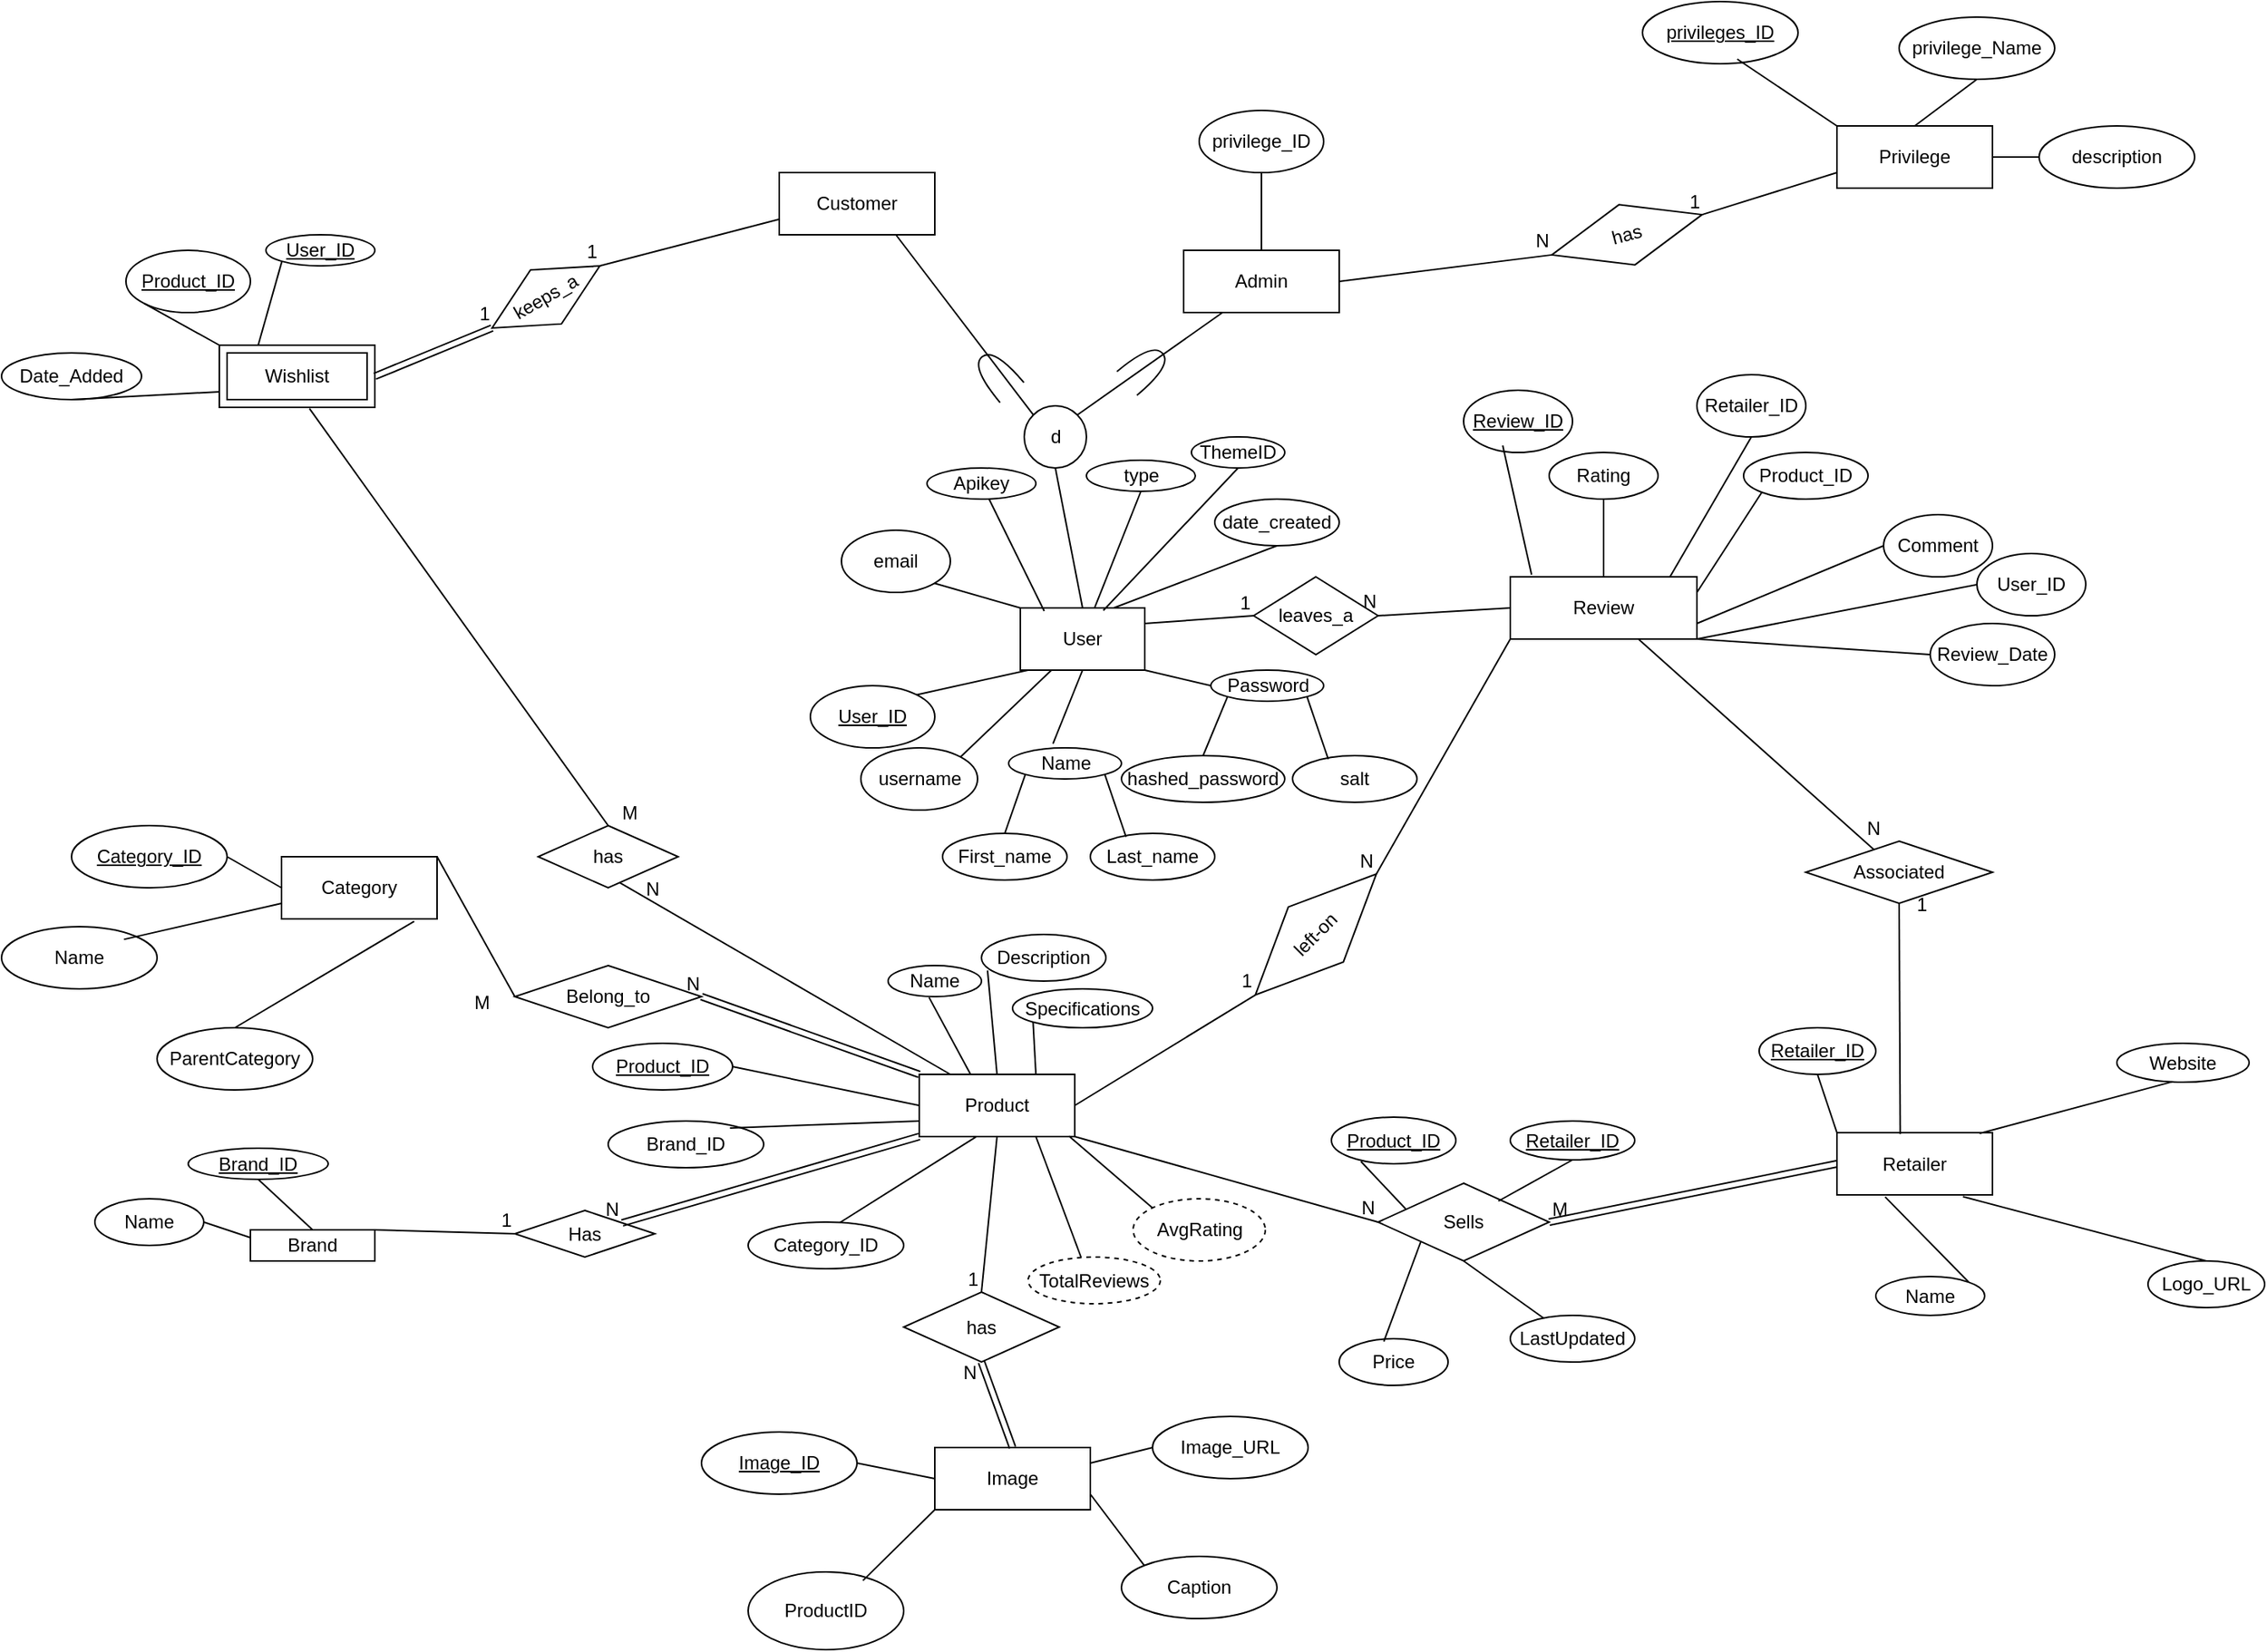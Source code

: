 <mxfile version="27.0.9">
  <diagram id="R2lEEEUBdFMjLlhIrx00" name="Page-1">
    <mxGraphModel dx="2558" dy="1865" grid="1" gridSize="10" guides="1" tooltips="1" connect="1" arrows="1" fold="1" page="1" pageScale="1" pageWidth="850" pageHeight="1100" math="0" shadow="0" extFonts="Permanent Marker^https://fonts.googleapis.com/css?family=Permanent+Marker">
      <root>
        <mxCell id="0" />
        <mxCell id="1" parent="0" />
        <mxCell id="jEEAlRVITa8a3OwtmOjl-1" value="User" style="rounded=0;whiteSpace=wrap;html=1;" parent="1" vertex="1">
          <mxGeometry x="335" y="230" width="80" height="40" as="geometry" />
        </mxCell>
        <mxCell id="jEEAlRVITa8a3OwtmOjl-2" value="email" style="ellipse;whiteSpace=wrap;html=1;" parent="1" vertex="1">
          <mxGeometry x="220" y="180" width="70" height="40" as="geometry" />
        </mxCell>
        <mxCell id="jEEAlRVITa8a3OwtmOjl-3" value="username" style="ellipse;whiteSpace=wrap;html=1;" parent="1" vertex="1">
          <mxGeometry x="232.5" y="320" width="75" height="40" as="geometry" />
        </mxCell>
        <mxCell id="jEEAlRVITa8a3OwtmOjl-4" value="privilege_ID" style="ellipse;whiteSpace=wrap;html=1;" parent="1" vertex="1">
          <mxGeometry x="450" y="-90" width="80" height="40" as="geometry" />
        </mxCell>
        <mxCell id="jEEAlRVITa8a3OwtmOjl-7" value="&lt;u&gt;User_ID&lt;/u&gt;" style="ellipse;whiteSpace=wrap;html=1;" parent="1" vertex="1">
          <mxGeometry x="200" y="280" width="80" height="40" as="geometry" />
        </mxCell>
        <mxCell id="jEEAlRVITa8a3OwtmOjl-9" value="" style="endArrow=none;html=1;rounded=0;exitX=1;exitY=1;exitDx=0;exitDy=0;entryX=0;entryY=0;entryDx=0;entryDy=0;" parent="1" source="jEEAlRVITa8a3OwtmOjl-2" target="jEEAlRVITa8a3OwtmOjl-1" edge="1">
          <mxGeometry width="50" height="50" relative="1" as="geometry">
            <mxPoint x="610" y="440" as="sourcePoint" />
            <mxPoint x="660" y="390" as="targetPoint" />
          </mxGeometry>
        </mxCell>
        <mxCell id="jEEAlRVITa8a3OwtmOjl-10" value="" style="endArrow=none;html=1;rounded=0;entryX=1;entryY=0;entryDx=0;entryDy=0;" parent="1" target="jEEAlRVITa8a3OwtmOjl-7" edge="1">
          <mxGeometry width="50" height="50" relative="1" as="geometry">
            <mxPoint x="340" y="270" as="sourcePoint" />
            <mxPoint x="385" y="230" as="targetPoint" />
          </mxGeometry>
        </mxCell>
        <mxCell id="jEEAlRVITa8a3OwtmOjl-11" value="" style="endArrow=none;html=1;rounded=0;entryX=1;entryY=0;entryDx=0;entryDy=0;exitX=0.25;exitY=1;exitDx=0;exitDy=0;" parent="1" source="jEEAlRVITa8a3OwtmOjl-1" target="jEEAlRVITa8a3OwtmOjl-3" edge="1">
          <mxGeometry width="50" height="50" relative="1" as="geometry">
            <mxPoint x="210" y="30" as="sourcePoint" />
            <mxPoint x="660" y="390" as="targetPoint" />
          </mxGeometry>
        </mxCell>
        <mxCell id="jEEAlRVITa8a3OwtmOjl-12" value="" style="endArrow=none;html=1;rounded=0;exitX=0.5;exitY=0;exitDx=0;exitDy=0;entryX=0.5;entryY=1;entryDx=0;entryDy=0;" parent="1" source="7e7BMh4p3LqzvwSvMrA9-9" target="jEEAlRVITa8a3OwtmOjl-4" edge="1">
          <mxGeometry width="50" height="50" relative="1" as="geometry">
            <mxPoint x="610" y="440" as="sourcePoint" />
            <mxPoint x="660" y="390" as="targetPoint" />
          </mxGeometry>
        </mxCell>
        <mxCell id="jEEAlRVITa8a3OwtmOjl-16" value="Review" style="rounded=0;whiteSpace=wrap;html=1;" parent="1" vertex="1">
          <mxGeometry x="650" y="210" width="120" height="40" as="geometry" />
        </mxCell>
        <mxCell id="jEEAlRVITa8a3OwtmOjl-17" value="Rating" style="ellipse;whiteSpace=wrap;html=1;" parent="1" vertex="1">
          <mxGeometry x="675" y="130" width="70" height="30" as="geometry" />
        </mxCell>
        <mxCell id="jEEAlRVITa8a3OwtmOjl-18" value="Comment" style="ellipse;whiteSpace=wrap;html=1;" parent="1" vertex="1">
          <mxGeometry x="890" y="170" width="70" height="40" as="geometry" />
        </mxCell>
        <mxCell id="jEEAlRVITa8a3OwtmOjl-19" value="Review_Date" style="ellipse;whiteSpace=wrap;html=1;" parent="1" vertex="1">
          <mxGeometry x="920" y="240" width="80" height="40" as="geometry" />
        </mxCell>
        <mxCell id="jEEAlRVITa8a3OwtmOjl-20" value="User_ID" style="ellipse;whiteSpace=wrap;html=1;" parent="1" vertex="1">
          <mxGeometry x="950" y="195" width="70" height="40" as="geometry" />
        </mxCell>
        <mxCell id="jEEAlRVITa8a3OwtmOjl-21" value="Product_ID" style="ellipse;whiteSpace=wrap;html=1;" parent="1" vertex="1">
          <mxGeometry x="800" y="130" width="80" height="30" as="geometry" />
        </mxCell>
        <mxCell id="jEEAlRVITa8a3OwtmOjl-22" value="Retailer_ID" style="ellipse;whiteSpace=wrap;html=1;" parent="1" vertex="1">
          <mxGeometry x="770" y="80" width="70" height="40" as="geometry" />
        </mxCell>
        <mxCell id="jEEAlRVITa8a3OwtmOjl-23" value="&lt;u&gt;Review_ID&lt;/u&gt;" style="ellipse;whiteSpace=wrap;html=1;" parent="1" vertex="1">
          <mxGeometry x="620" y="90" width="70" height="40" as="geometry" />
        </mxCell>
        <mxCell id="jEEAlRVITa8a3OwtmOjl-24" value="" style="endArrow=none;html=1;rounded=0;entryX=0;entryY=0.5;entryDx=0;entryDy=0;exitX=1;exitY=1;exitDx=0;exitDy=0;" parent="1" source="jEEAlRVITa8a3OwtmOjl-16" target="jEEAlRVITa8a3OwtmOjl-19" edge="1">
          <mxGeometry width="50" height="50" relative="1" as="geometry">
            <mxPoint x="620" y="450" as="sourcePoint" />
            <mxPoint x="670" y="400" as="targetPoint" />
          </mxGeometry>
        </mxCell>
        <mxCell id="jEEAlRVITa8a3OwtmOjl-25" value="" style="endArrow=none;html=1;rounded=0;entryX=0;entryY=0.5;entryDx=0;entryDy=0;exitX=1;exitY=1;exitDx=0;exitDy=0;" parent="1" source="jEEAlRVITa8a3OwtmOjl-16" target="jEEAlRVITa8a3OwtmOjl-20" edge="1">
          <mxGeometry width="50" height="50" relative="1" as="geometry">
            <mxPoint x="600" y="430" as="sourcePoint" />
            <mxPoint x="715.0" y="300" as="targetPoint" />
          </mxGeometry>
        </mxCell>
        <mxCell id="jEEAlRVITa8a3OwtmOjl-26" value="" style="endArrow=none;html=1;rounded=0;entryX=0;entryY=1;entryDx=0;entryDy=0;exitX=1;exitY=0.25;exitDx=0;exitDy=0;" parent="1" source="jEEAlRVITa8a3OwtmOjl-16" target="jEEAlRVITa8a3OwtmOjl-21" edge="1">
          <mxGeometry width="50" height="50" relative="1" as="geometry">
            <mxPoint x="570" y="430" as="sourcePoint" />
            <mxPoint x="620" y="380" as="targetPoint" />
          </mxGeometry>
        </mxCell>
        <mxCell id="jEEAlRVITa8a3OwtmOjl-27" value="" style="endArrow=none;html=1;rounded=0;entryX=0.5;entryY=1;entryDx=0;entryDy=0;exitX=0.855;exitY=0.004;exitDx=0;exitDy=0;exitPerimeter=0;" parent="1" source="jEEAlRVITa8a3OwtmOjl-16" target="jEEAlRVITa8a3OwtmOjl-22" edge="1">
          <mxGeometry width="50" height="50" relative="1" as="geometry">
            <mxPoint x="605" y="410" as="sourcePoint" />
            <mxPoint x="730" y="200" as="targetPoint" />
          </mxGeometry>
        </mxCell>
        <mxCell id="jEEAlRVITa8a3OwtmOjl-28" value="" style="endArrow=none;html=1;rounded=0;exitX=0.5;exitY=1;exitDx=0;exitDy=0;entryX=0.5;entryY=0;entryDx=0;entryDy=0;" parent="1" source="jEEAlRVITa8a3OwtmOjl-17" target="jEEAlRVITa8a3OwtmOjl-16" edge="1">
          <mxGeometry width="50" height="50" relative="1" as="geometry">
            <mxPoint x="610" y="440" as="sourcePoint" />
            <mxPoint x="600" y="280" as="targetPoint" />
          </mxGeometry>
        </mxCell>
        <mxCell id="jEEAlRVITa8a3OwtmOjl-29" value="" style="endArrow=none;html=1;rounded=0;entryX=0.114;entryY=-0.035;entryDx=0;entryDy=0;entryPerimeter=0;exitX=0.359;exitY=0.887;exitDx=0;exitDy=0;exitPerimeter=0;" parent="1" source="jEEAlRVITa8a3OwtmOjl-23" target="jEEAlRVITa8a3OwtmOjl-16" edge="1">
          <mxGeometry width="50" height="50" relative="1" as="geometry">
            <mxPoint x="610" y="440" as="sourcePoint" />
            <mxPoint x="660" y="390" as="targetPoint" />
          </mxGeometry>
        </mxCell>
        <mxCell id="jEEAlRVITa8a3OwtmOjl-30" value="" style="endArrow=none;html=1;rounded=0;exitX=0;exitY=0.5;exitDx=0;exitDy=0;entryX=1;entryY=0.75;entryDx=0;entryDy=0;" parent="1" source="jEEAlRVITa8a3OwtmOjl-18" target="jEEAlRVITa8a3OwtmOjl-16" edge="1">
          <mxGeometry width="50" height="50" relative="1" as="geometry">
            <mxPoint x="610" y="440" as="sourcePoint" />
            <mxPoint x="660" y="390" as="targetPoint" />
          </mxGeometry>
        </mxCell>
        <mxCell id="jEEAlRVITa8a3OwtmOjl-31" value="leaves_a" style="rhombus;whiteSpace=wrap;html=1;" parent="1" vertex="1">
          <mxGeometry x="485" y="210" width="80" height="50" as="geometry" />
        </mxCell>
        <mxCell id="jEEAlRVITa8a3OwtmOjl-33" value="" style="endArrow=none;html=1;rounded=0;entryX=0;entryY=0.5;entryDx=0;entryDy=0;exitX=1;exitY=0.25;exitDx=0;exitDy=0;" parent="1" source="jEEAlRVITa8a3OwtmOjl-1" target="jEEAlRVITa8a3OwtmOjl-31" edge="1">
          <mxGeometry relative="1" as="geometry">
            <mxPoint x="550" y="410" as="sourcePoint" />
            <mxPoint x="710" y="410" as="targetPoint" />
          </mxGeometry>
        </mxCell>
        <mxCell id="jEEAlRVITa8a3OwtmOjl-34" value="1" style="resizable=0;html=1;whiteSpace=wrap;align=right;verticalAlign=bottom;" parent="jEEAlRVITa8a3OwtmOjl-33" connectable="0" vertex="1">
          <mxGeometry x="1" relative="1" as="geometry" />
        </mxCell>
        <mxCell id="jEEAlRVITa8a3OwtmOjl-35" value="" style="endArrow=none;html=1;rounded=0;entryX=1;entryY=0.5;entryDx=0;entryDy=0;exitX=0;exitY=0.5;exitDx=0;exitDy=0;" parent="1" source="jEEAlRVITa8a3OwtmOjl-16" target="jEEAlRVITa8a3OwtmOjl-31" edge="1">
          <mxGeometry relative="1" as="geometry">
            <mxPoint x="550" y="410" as="sourcePoint" />
            <mxPoint x="710" y="410" as="targetPoint" />
          </mxGeometry>
        </mxCell>
        <mxCell id="jEEAlRVITa8a3OwtmOjl-36" value="N" style="resizable=0;html=1;whiteSpace=wrap;align=right;verticalAlign=bottom;" parent="jEEAlRVITa8a3OwtmOjl-35" connectable="0" vertex="1">
          <mxGeometry x="1" relative="1" as="geometry" />
        </mxCell>
        <mxCell id="jEEAlRVITa8a3OwtmOjl-40" value="&lt;u&gt;Product_ID&lt;/u&gt;" style="ellipse;whiteSpace=wrap;html=1;" parent="1" vertex="1">
          <mxGeometry x="-240" width="80" height="40" as="geometry" />
        </mxCell>
        <mxCell id="jEEAlRVITa8a3OwtmOjl-41" value="&lt;u&gt;User_ID&lt;/u&gt;" style="ellipse;whiteSpace=wrap;html=1;" parent="1" vertex="1">
          <mxGeometry x="-150" y="-10" width="70" height="20" as="geometry" />
        </mxCell>
        <mxCell id="jEEAlRVITa8a3OwtmOjl-42" value="Date_Added" style="ellipse;whiteSpace=wrap;html=1;" parent="1" vertex="1">
          <mxGeometry x="-320" y="66" width="90" height="30" as="geometry" />
        </mxCell>
        <mxCell id="jEEAlRVITa8a3OwtmOjl-43" value="Wishlist" style="shape=ext;margin=3;double=1;whiteSpace=wrap;html=1;align=center;" parent="1" vertex="1">
          <mxGeometry x="-180" y="61" width="100" height="40" as="geometry" />
        </mxCell>
        <mxCell id="jEEAlRVITa8a3OwtmOjl-44" value="" style="endArrow=none;html=1;rounded=0;exitX=0.25;exitY=0;exitDx=0;exitDy=0;entryX=0;entryY=1;entryDx=0;entryDy=0;" parent="1" source="jEEAlRVITa8a3OwtmOjl-43" target="jEEAlRVITa8a3OwtmOjl-41" edge="1">
          <mxGeometry width="50" height="50" relative="1" as="geometry">
            <mxPoint x="350" y="240" as="sourcePoint" />
            <mxPoint x="400" y="190" as="targetPoint" />
          </mxGeometry>
        </mxCell>
        <mxCell id="jEEAlRVITa8a3OwtmOjl-45" value="" style="endArrow=none;html=1;rounded=0;exitX=0;exitY=0;exitDx=0;exitDy=0;entryX=0;entryY=1;entryDx=0;entryDy=0;" parent="1" source="jEEAlRVITa8a3OwtmOjl-43" target="jEEAlRVITa8a3OwtmOjl-40" edge="1">
          <mxGeometry width="50" height="50" relative="1" as="geometry">
            <mxPoint x="350" y="240" as="sourcePoint" />
            <mxPoint x="400" y="190" as="targetPoint" />
          </mxGeometry>
        </mxCell>
        <mxCell id="jEEAlRVITa8a3OwtmOjl-46" value="" style="endArrow=none;html=1;rounded=0;entryX=0.5;entryY=1;entryDx=0;entryDy=0;exitX=0;exitY=0.75;exitDx=0;exitDy=0;" parent="1" source="jEEAlRVITa8a3OwtmOjl-43" target="jEEAlRVITa8a3OwtmOjl-42" edge="1">
          <mxGeometry width="50" height="50" relative="1" as="geometry">
            <mxPoint x="70" y="180" as="sourcePoint" />
            <mxPoint x="5.0" y="130" as="targetPoint" />
          </mxGeometry>
        </mxCell>
        <mxCell id="jEEAlRVITa8a3OwtmOjl-48" value="keeps_a" style="rhombus;whiteSpace=wrap;html=1;rotation=-30;" parent="1" vertex="1">
          <mxGeometry x="-10" y="10" width="80" height="40" as="geometry" />
        </mxCell>
        <mxCell id="jEEAlRVITa8a3OwtmOjl-49" value="" style="endArrow=none;html=1;rounded=0;entryX=1;entryY=0.5;entryDx=0;entryDy=0;exitX=0;exitY=0.75;exitDx=0;exitDy=0;" parent="1" source="7e7BMh4p3LqzvwSvMrA9-8" target="jEEAlRVITa8a3OwtmOjl-48" edge="1">
          <mxGeometry relative="1" as="geometry">
            <mxPoint x="320" y="280" as="sourcePoint" />
            <mxPoint x="480" y="280" as="targetPoint" />
          </mxGeometry>
        </mxCell>
        <mxCell id="jEEAlRVITa8a3OwtmOjl-50" value="1" style="resizable=0;html=1;whiteSpace=wrap;align=right;verticalAlign=bottom;" parent="jEEAlRVITa8a3OwtmOjl-49" connectable="0" vertex="1">
          <mxGeometry x="1" relative="1" as="geometry" />
        </mxCell>
        <mxCell id="jEEAlRVITa8a3OwtmOjl-54" value="Product" style="whiteSpace=wrap;html=1;align=center;" parent="1" vertex="1">
          <mxGeometry x="270" y="530" width="100" height="40" as="geometry" />
        </mxCell>
        <mxCell id="jEEAlRVITa8a3OwtmOjl-55" value="Product_ID" style="ellipse;whiteSpace=wrap;html=1;align=center;fontStyle=4;" parent="1" vertex="1">
          <mxGeometry x="60" y="510" width="90" height="30" as="geometry" />
        </mxCell>
        <mxCell id="jEEAlRVITa8a3OwtmOjl-56" value="" style="endArrow=none;html=1;rounded=0;entryX=0;entryY=0.5;entryDx=0;entryDy=0;exitX=1;exitY=0.5;exitDx=0;exitDy=0;" parent="1" source="jEEAlRVITa8a3OwtmOjl-55" target="jEEAlRVITa8a3OwtmOjl-54" edge="1">
          <mxGeometry relative="1" as="geometry">
            <mxPoint x="310" y="460" as="sourcePoint" />
            <mxPoint x="470" y="460" as="targetPoint" />
          </mxGeometry>
        </mxCell>
        <mxCell id="jEEAlRVITa8a3OwtmOjl-57" value="Name" style="ellipse;whiteSpace=wrap;html=1;align=center;" parent="1" vertex="1">
          <mxGeometry x="250" y="460" width="60" height="20" as="geometry" />
        </mxCell>
        <mxCell id="jEEAlRVITa8a3OwtmOjl-58" value="Category_ID" style="ellipse;whiteSpace=wrap;html=1;align=center;" parent="1" vertex="1">
          <mxGeometry x="160" y="625" width="100" height="30" as="geometry" />
        </mxCell>
        <mxCell id="jEEAlRVITa8a3OwtmOjl-59" value="Specifications" style="ellipse;whiteSpace=wrap;html=1;align=center;" parent="1" vertex="1">
          <mxGeometry x="330" y="475" width="90" height="25" as="geometry" />
        </mxCell>
        <mxCell id="jEEAlRVITa8a3OwtmOjl-60" value="Description" style="ellipse;whiteSpace=wrap;html=1;align=center;" parent="1" vertex="1">
          <mxGeometry x="310" y="440" width="80" height="30" as="geometry" />
        </mxCell>
        <mxCell id="jEEAlRVITa8a3OwtmOjl-61" value="Brand_ID" style="ellipse;whiteSpace=wrap;html=1;align=center;" parent="1" vertex="1">
          <mxGeometry x="70" y="560" width="100" height="30" as="geometry" />
        </mxCell>
        <mxCell id="jEEAlRVITa8a3OwtmOjl-62" value="" style="endArrow=none;html=1;rounded=0;exitX=0.365;exitY=1.005;exitDx=0;exitDy=0;exitPerimeter=0;entryX=0.591;entryY=0.008;entryDx=0;entryDy=0;entryPerimeter=0;" parent="1" source="jEEAlRVITa8a3OwtmOjl-54" target="jEEAlRVITa8a3OwtmOjl-58" edge="1">
          <mxGeometry relative="1" as="geometry">
            <mxPoint x="310" y="590" as="sourcePoint" />
            <mxPoint x="470" y="590" as="targetPoint" />
          </mxGeometry>
        </mxCell>
        <mxCell id="jEEAlRVITa8a3OwtmOjl-63" value="" style="endArrow=none;html=1;rounded=0;exitX=0.783;exitY=0.148;exitDx=0;exitDy=0;exitPerimeter=0;entryX=0;entryY=0.75;entryDx=0;entryDy=0;" parent="1" source="jEEAlRVITa8a3OwtmOjl-61" target="jEEAlRVITa8a3OwtmOjl-54" edge="1">
          <mxGeometry relative="1" as="geometry">
            <mxPoint x="310" y="590" as="sourcePoint" />
            <mxPoint x="260" y="560" as="targetPoint" />
          </mxGeometry>
        </mxCell>
        <mxCell id="jEEAlRVITa8a3OwtmOjl-65" value="" style="endArrow=none;html=1;rounded=0;entryX=0.439;entryY=1.028;entryDx=0;entryDy=0;entryPerimeter=0;" parent="1" target="jEEAlRVITa8a3OwtmOjl-57" edge="1">
          <mxGeometry relative="1" as="geometry">
            <mxPoint x="303" y="530" as="sourcePoint" />
            <mxPoint x="470" y="590" as="targetPoint" />
          </mxGeometry>
        </mxCell>
        <mxCell id="jEEAlRVITa8a3OwtmOjl-66" value="" style="endArrow=none;html=1;rounded=0;entryX=0.049;entryY=0.772;entryDx=0;entryDy=0;entryPerimeter=0;exitX=0.5;exitY=0;exitDx=0;exitDy=0;" parent="1" source="jEEAlRVITa8a3OwtmOjl-54" target="jEEAlRVITa8a3OwtmOjl-60" edge="1">
          <mxGeometry relative="1" as="geometry">
            <mxPoint x="310" y="590" as="sourcePoint" />
            <mxPoint x="470" y="590" as="targetPoint" />
          </mxGeometry>
        </mxCell>
        <mxCell id="jEEAlRVITa8a3OwtmOjl-67" value="" style="endArrow=none;html=1;rounded=0;exitX=0.75;exitY=0;exitDx=0;exitDy=0;entryX=0;entryY=1;entryDx=0;entryDy=0;" parent="1" source="jEEAlRVITa8a3OwtmOjl-54" target="jEEAlRVITa8a3OwtmOjl-59" edge="1">
          <mxGeometry relative="1" as="geometry">
            <mxPoint x="310" y="590" as="sourcePoint" />
            <mxPoint x="380" y="500" as="targetPoint" />
          </mxGeometry>
        </mxCell>
        <mxCell id="jEEAlRVITa8a3OwtmOjl-68" value="TotalReviews" style="ellipse;whiteSpace=wrap;html=1;align=center;dashed=1;" parent="1" vertex="1">
          <mxGeometry x="340" y="647.5" width="85" height="30" as="geometry" />
        </mxCell>
        <mxCell id="jEEAlRVITa8a3OwtmOjl-69" value="AvgRating" style="ellipse;whiteSpace=wrap;html=1;align=center;dashed=1;" parent="1" vertex="1">
          <mxGeometry x="407.5" y="610" width="85" height="40" as="geometry" />
        </mxCell>
        <mxCell id="jEEAlRVITa8a3OwtmOjl-70" value="" style="endArrow=none;html=1;rounded=0;exitX=0.962;exitY=0.992;exitDx=0;exitDy=0;exitPerimeter=0;entryX=0;entryY=0;entryDx=0;entryDy=0;" parent="1" source="jEEAlRVITa8a3OwtmOjl-54" target="jEEAlRVITa8a3OwtmOjl-69" edge="1">
          <mxGeometry relative="1" as="geometry">
            <mxPoint x="310" y="640" as="sourcePoint" />
            <mxPoint x="470" y="640" as="targetPoint" />
          </mxGeometry>
        </mxCell>
        <mxCell id="jEEAlRVITa8a3OwtmOjl-71" value="" style="endArrow=none;html=1;rounded=0;exitX=0.75;exitY=1;exitDx=0;exitDy=0;entryX=0.4;entryY=0;entryDx=0;entryDy=0;entryPerimeter=0;" parent="1" source="jEEAlRVITa8a3OwtmOjl-54" target="jEEAlRVITa8a3OwtmOjl-68" edge="1">
          <mxGeometry relative="1" as="geometry">
            <mxPoint x="310" y="640" as="sourcePoint" />
            <mxPoint x="470" y="640" as="targetPoint" />
          </mxGeometry>
        </mxCell>
        <mxCell id="jEEAlRVITa8a3OwtmOjl-72" value="has" style="shape=rhombus;perimeter=rhombusPerimeter;whiteSpace=wrap;html=1;align=center;" parent="1" vertex="1">
          <mxGeometry x="25" y="370" width="90" height="40" as="geometry" />
        </mxCell>
        <mxCell id="jEEAlRVITa8a3OwtmOjl-73" value="Belong_to" style="shape=rhombus;perimeter=rhombusPerimeter;whiteSpace=wrap;html=1;align=center;" parent="1" vertex="1">
          <mxGeometry x="10" y="460" width="120" height="40" as="geometry" />
        </mxCell>
        <mxCell id="jEEAlRVITa8a3OwtmOjl-74" value="Category" style="whiteSpace=wrap;html=1;align=center;" parent="1" vertex="1">
          <mxGeometry x="-140" y="390" width="100" height="40" as="geometry" />
        </mxCell>
        <mxCell id="jEEAlRVITa8a3OwtmOjl-75" value="ParentCategory" style="ellipse;whiteSpace=wrap;html=1;align=center;" parent="1" vertex="1">
          <mxGeometry x="-220" y="500" width="100" height="40" as="geometry" />
        </mxCell>
        <mxCell id="jEEAlRVITa8a3OwtmOjl-76" value="Name" style="ellipse;whiteSpace=wrap;html=1;align=center;" parent="1" vertex="1">
          <mxGeometry x="-320" y="435" width="100" height="40" as="geometry" />
        </mxCell>
        <mxCell id="jEEAlRVITa8a3OwtmOjl-77" value="" style="endArrow=none;html=1;rounded=0;exitX=0;exitY=0.75;exitDx=0;exitDy=0;entryX=0.787;entryY=0.205;entryDx=0;entryDy=0;entryPerimeter=0;" parent="1" source="jEEAlRVITa8a3OwtmOjl-74" target="jEEAlRVITa8a3OwtmOjl-76" edge="1">
          <mxGeometry relative="1" as="geometry">
            <mxPoint x="200" y="580" as="sourcePoint" />
            <mxPoint x="360" y="580" as="targetPoint" />
          </mxGeometry>
        </mxCell>
        <mxCell id="jEEAlRVITa8a3OwtmOjl-78" value="" style="endArrow=none;html=1;rounded=0;exitX=0.853;exitY=1.038;exitDx=0;exitDy=0;exitPerimeter=0;entryX=0.5;entryY=0;entryDx=0;entryDy=0;" parent="1" source="jEEAlRVITa8a3OwtmOjl-74" target="jEEAlRVITa8a3OwtmOjl-75" edge="1">
          <mxGeometry relative="1" as="geometry">
            <mxPoint x="200" y="580" as="sourcePoint" />
            <mxPoint x="360" y="580" as="targetPoint" />
          </mxGeometry>
        </mxCell>
        <mxCell id="jEEAlRVITa8a3OwtmOjl-79" value="Category_ID" style="ellipse;whiteSpace=wrap;html=1;align=center;fontStyle=4;" parent="1" vertex="1">
          <mxGeometry x="-275" y="370" width="100" height="40" as="geometry" />
        </mxCell>
        <mxCell id="jEEAlRVITa8a3OwtmOjl-80" value="" style="endArrow=none;html=1;rounded=0;exitX=1;exitY=0.5;exitDx=0;exitDy=0;entryX=0;entryY=0.5;entryDx=0;entryDy=0;" parent="1" source="jEEAlRVITa8a3OwtmOjl-79" target="jEEAlRVITa8a3OwtmOjl-74" edge="1">
          <mxGeometry relative="1" as="geometry">
            <mxPoint x="200" y="580" as="sourcePoint" />
            <mxPoint x="360" y="580" as="targetPoint" />
          </mxGeometry>
        </mxCell>
        <mxCell id="jEEAlRVITa8a3OwtmOjl-81" value="" style="shape=link;html=1;rounded=0;entryX=1;entryY=0.5;entryDx=0;entryDy=0;exitX=0;exitY=0;exitDx=0;exitDy=0;" parent="1" source="jEEAlRVITa8a3OwtmOjl-54" target="jEEAlRVITa8a3OwtmOjl-73" edge="1">
          <mxGeometry relative="1" as="geometry">
            <mxPoint x="200" y="580" as="sourcePoint" />
            <mxPoint x="360" y="580" as="targetPoint" />
          </mxGeometry>
        </mxCell>
        <mxCell id="jEEAlRVITa8a3OwtmOjl-82" value="N" style="resizable=0;html=1;whiteSpace=wrap;align=right;verticalAlign=bottom;" parent="jEEAlRVITa8a3OwtmOjl-81" connectable="0" vertex="1">
          <mxGeometry x="1" relative="1" as="geometry" />
        </mxCell>
        <mxCell id="jEEAlRVITa8a3OwtmOjl-83" value="" style="endArrow=none;html=1;rounded=0;entryX=0;entryY=0.5;entryDx=0;entryDy=0;exitX=1;exitY=0;exitDx=0;exitDy=0;" parent="1" source="jEEAlRVITa8a3OwtmOjl-74" target="jEEAlRVITa8a3OwtmOjl-73" edge="1">
          <mxGeometry relative="1" as="geometry">
            <mxPoint x="200" y="580" as="sourcePoint" />
            <mxPoint x="360" y="580" as="targetPoint" />
          </mxGeometry>
        </mxCell>
        <mxCell id="jEEAlRVITa8a3OwtmOjl-84" value="M" style="resizable=0;html=1;whiteSpace=wrap;align=right;verticalAlign=bottom;" parent="jEEAlRVITa8a3OwtmOjl-83" connectable="0" vertex="1">
          <mxGeometry x="1" relative="1" as="geometry">
            <mxPoint x="-15" y="12" as="offset" />
          </mxGeometry>
        </mxCell>
        <mxCell id="jEEAlRVITa8a3OwtmOjl-86" value="" style="endArrow=none;html=1;rounded=0;entryX=0.5;entryY=0;entryDx=0;entryDy=0;exitX=0.58;exitY=1.021;exitDx=0;exitDy=0;exitPerimeter=0;" parent="1" source="jEEAlRVITa8a3OwtmOjl-43" target="jEEAlRVITa8a3OwtmOjl-72" edge="1">
          <mxGeometry relative="1" as="geometry">
            <mxPoint x="200" y="410" as="sourcePoint" />
            <mxPoint x="360" y="410" as="targetPoint" />
          </mxGeometry>
        </mxCell>
        <mxCell id="jEEAlRVITa8a3OwtmOjl-87" value="M" style="resizable=0;html=1;whiteSpace=wrap;align=right;verticalAlign=bottom;" parent="jEEAlRVITa8a3OwtmOjl-86" connectable="0" vertex="1">
          <mxGeometry x="1" relative="1" as="geometry">
            <mxPoint x="20" as="offset" />
          </mxGeometry>
        </mxCell>
        <mxCell id="jEEAlRVITa8a3OwtmOjl-88" value="" style="endArrow=none;html=1;rounded=0;entryX=0.585;entryY=0.921;entryDx=0;entryDy=0;entryPerimeter=0;exitX=0.2;exitY=0;exitDx=0;exitDy=0;exitPerimeter=0;" parent="1" source="jEEAlRVITa8a3OwtmOjl-54" target="jEEAlRVITa8a3OwtmOjl-72" edge="1">
          <mxGeometry relative="1" as="geometry">
            <mxPoint x="200" y="490" as="sourcePoint" />
            <mxPoint x="360" y="490" as="targetPoint" />
          </mxGeometry>
        </mxCell>
        <mxCell id="jEEAlRVITa8a3OwtmOjl-89" value="N" style="resizable=0;html=1;whiteSpace=wrap;align=right;verticalAlign=bottom;" parent="jEEAlRVITa8a3OwtmOjl-88" connectable="0" vertex="1">
          <mxGeometry x="1" relative="1" as="geometry">
            <mxPoint x="27" y="13" as="offset" />
          </mxGeometry>
        </mxCell>
        <mxCell id="jEEAlRVITa8a3OwtmOjl-90" value="Retailer" style="whiteSpace=wrap;html=1;align=center;" parent="1" vertex="1">
          <mxGeometry x="860" y="567.5" width="100" height="40" as="geometry" />
        </mxCell>
        <mxCell id="jEEAlRVITa8a3OwtmOjl-91" value="Associated" style="shape=rhombus;perimeter=rhombusPerimeter;whiteSpace=wrap;html=1;align=center;" parent="1" vertex="1">
          <mxGeometry x="840" y="380" width="120" height="40" as="geometry" />
        </mxCell>
        <mxCell id="jEEAlRVITa8a3OwtmOjl-92" value="" style="endArrow=none;html=1;rounded=0;" parent="1" source="jEEAlRVITa8a3OwtmOjl-16" target="jEEAlRVITa8a3OwtmOjl-91" edge="1">
          <mxGeometry relative="1" as="geometry">
            <mxPoint x="480" y="520" as="sourcePoint" />
            <mxPoint x="640" y="520" as="targetPoint" />
          </mxGeometry>
        </mxCell>
        <mxCell id="jEEAlRVITa8a3OwtmOjl-93" value="N" style="resizable=0;html=1;whiteSpace=wrap;align=right;verticalAlign=bottom;" parent="jEEAlRVITa8a3OwtmOjl-92" connectable="0" vertex="1">
          <mxGeometry x="1" relative="1" as="geometry">
            <mxPoint x="6" y="-5" as="offset" />
          </mxGeometry>
        </mxCell>
        <mxCell id="jEEAlRVITa8a3OwtmOjl-94" value="" style="endArrow=none;html=1;rounded=0;entryX=0.5;entryY=1;entryDx=0;entryDy=0;exitX=0.407;exitY=0.023;exitDx=0;exitDy=0;exitPerimeter=0;" parent="1" source="jEEAlRVITa8a3OwtmOjl-90" target="jEEAlRVITa8a3OwtmOjl-91" edge="1">
          <mxGeometry relative="1" as="geometry">
            <mxPoint x="480" y="520" as="sourcePoint" />
            <mxPoint x="640" y="520" as="targetPoint" />
          </mxGeometry>
        </mxCell>
        <mxCell id="jEEAlRVITa8a3OwtmOjl-95" value="1" style="resizable=0;html=1;whiteSpace=wrap;align=right;verticalAlign=bottom;" parent="jEEAlRVITa8a3OwtmOjl-94" connectable="0" vertex="1">
          <mxGeometry x="1" relative="1" as="geometry">
            <mxPoint x="20" y="10" as="offset" />
          </mxGeometry>
        </mxCell>
        <mxCell id="jEEAlRVITa8a3OwtmOjl-96" value="Price" style="ellipse;whiteSpace=wrap;html=1;align=center;" parent="1" vertex="1">
          <mxGeometry x="540" y="700" width="70" height="30" as="geometry" />
        </mxCell>
        <mxCell id="jEEAlRVITa8a3OwtmOjl-97" value="" style="endArrow=none;html=1;rounded=0;entryX=0.41;entryY=0.061;entryDx=0;entryDy=0;exitX=0;exitY=1;exitDx=0;exitDy=0;entryPerimeter=0;" parent="1" source="jEEAlRVITa8a3OwtmOjl-98" target="jEEAlRVITa8a3OwtmOjl-96" edge="1">
          <mxGeometry relative="1" as="geometry">
            <mxPoint x="430" y="520" as="sourcePoint" />
            <mxPoint x="590" y="520" as="targetPoint" />
          </mxGeometry>
        </mxCell>
        <mxCell id="jEEAlRVITa8a3OwtmOjl-98" value="Sells" style="shape=rhombus;perimeter=rhombusPerimeter;whiteSpace=wrap;html=1;align=center;" parent="1" vertex="1">
          <mxGeometry x="565" y="600" width="110" height="50" as="geometry" />
        </mxCell>
        <mxCell id="jEEAlRVITa8a3OwtmOjl-102" value="" style="endArrow=none;html=1;rounded=0;entryX=0;entryY=0.5;entryDx=0;entryDy=0;exitX=1;exitY=1;exitDx=0;exitDy=0;" parent="1" source="jEEAlRVITa8a3OwtmOjl-54" target="jEEAlRVITa8a3OwtmOjl-98" edge="1">
          <mxGeometry relative="1" as="geometry">
            <mxPoint x="410" y="530" as="sourcePoint" />
            <mxPoint x="570" y="530" as="targetPoint" />
          </mxGeometry>
        </mxCell>
        <mxCell id="jEEAlRVITa8a3OwtmOjl-103" value="N" style="resizable=0;html=1;whiteSpace=wrap;align=right;verticalAlign=bottom;" parent="jEEAlRVITa8a3OwtmOjl-102" connectable="0" vertex="1">
          <mxGeometry x="1" relative="1" as="geometry" />
        </mxCell>
        <mxCell id="jEEAlRVITa8a3OwtmOjl-110" value="Product_ID" style="ellipse;whiteSpace=wrap;html=1;align=center;fontStyle=4;" parent="1" vertex="1">
          <mxGeometry x="535" y="557.5" width="80" height="30" as="geometry" />
        </mxCell>
        <mxCell id="jEEAlRVITa8a3OwtmOjl-111" value="Retailer_ID" style="ellipse;whiteSpace=wrap;html=1;align=center;fontStyle=4;" parent="1" vertex="1">
          <mxGeometry x="650" y="560" width="80" height="25" as="geometry" />
        </mxCell>
        <mxCell id="jEEAlRVITa8a3OwtmOjl-113" value="" style="endArrow=none;html=1;rounded=0;entryX=0.161;entryY=0.33;entryDx=0;entryDy=0;entryPerimeter=0;exitX=0.237;exitY=0.95;exitDx=0;exitDy=0;exitPerimeter=0;" parent="1" source="jEEAlRVITa8a3OwtmOjl-110" target="jEEAlRVITa8a3OwtmOjl-98" edge="1">
          <mxGeometry relative="1" as="geometry">
            <mxPoint x="410" y="530" as="sourcePoint" />
            <mxPoint x="570" y="530" as="targetPoint" />
          </mxGeometry>
        </mxCell>
        <mxCell id="jEEAlRVITa8a3OwtmOjl-114" value="" style="endArrow=none;html=1;rounded=0;exitX=0.703;exitY=0.23;exitDx=0;exitDy=0;exitPerimeter=0;entryX=0.5;entryY=1;entryDx=0;entryDy=0;" parent="1" source="jEEAlRVITa8a3OwtmOjl-98" target="jEEAlRVITa8a3OwtmOjl-111" edge="1">
          <mxGeometry relative="1" as="geometry">
            <mxPoint x="480" y="470" as="sourcePoint" />
            <mxPoint x="640" y="470" as="targetPoint" />
          </mxGeometry>
        </mxCell>
        <mxCell id="jEEAlRVITa8a3OwtmOjl-115" value="Retailer_ID" style="ellipse;whiteSpace=wrap;html=1;align=center;fontStyle=4;" parent="1" vertex="1">
          <mxGeometry x="810" y="500" width="75" height="30" as="geometry" />
        </mxCell>
        <mxCell id="jEEAlRVITa8a3OwtmOjl-117" value="Name" style="ellipse;whiteSpace=wrap;html=1;align=center;" parent="1" vertex="1">
          <mxGeometry x="885" y="660" width="70" height="25" as="geometry" />
        </mxCell>
        <mxCell id="jEEAlRVITa8a3OwtmOjl-119" value="Logo_URL" style="ellipse;whiteSpace=wrap;html=1;align=center;" parent="1" vertex="1">
          <mxGeometry x="1060" y="650" width="75" height="30" as="geometry" />
        </mxCell>
        <mxCell id="jEEAlRVITa8a3OwtmOjl-120" value="Website" style="ellipse;whiteSpace=wrap;html=1;align=center;" parent="1" vertex="1">
          <mxGeometry x="1040" y="510" width="85" height="25" as="geometry" />
        </mxCell>
        <mxCell id="jEEAlRVITa8a3OwtmOjl-121" value="" style="endArrow=none;html=1;rounded=0;entryX=0.5;entryY=1;entryDx=0;entryDy=0;exitX=0;exitY=0;exitDx=0;exitDy=0;" parent="1" source="jEEAlRVITa8a3OwtmOjl-90" target="jEEAlRVITa8a3OwtmOjl-115" edge="1">
          <mxGeometry relative="1" as="geometry">
            <mxPoint x="740" y="610" as="sourcePoint" />
            <mxPoint x="900" y="610" as="targetPoint" />
          </mxGeometry>
        </mxCell>
        <mxCell id="jEEAlRVITa8a3OwtmOjl-122" value="" style="endArrow=none;html=1;rounded=0;entryX=0.416;entryY=0.993;entryDx=0;entryDy=0;entryPerimeter=0;exitX=0.917;exitY=0.012;exitDx=0;exitDy=0;exitPerimeter=0;" parent="1" source="jEEAlRVITa8a3OwtmOjl-90" target="jEEAlRVITa8a3OwtmOjl-120" edge="1">
          <mxGeometry relative="1" as="geometry">
            <mxPoint x="740" y="610" as="sourcePoint" />
            <mxPoint x="900" y="610" as="targetPoint" />
          </mxGeometry>
        </mxCell>
        <mxCell id="jEEAlRVITa8a3OwtmOjl-124" value="" style="endArrow=none;html=1;rounded=0;exitX=1;exitY=0;exitDx=0;exitDy=0;entryX=0.31;entryY=1.033;entryDx=0;entryDy=0;entryPerimeter=0;" parent="1" source="jEEAlRVITa8a3OwtmOjl-117" target="jEEAlRVITa8a3OwtmOjl-90" edge="1">
          <mxGeometry relative="1" as="geometry">
            <mxPoint x="740" y="610" as="sourcePoint" />
            <mxPoint x="900" y="610" as="targetPoint" />
          </mxGeometry>
        </mxCell>
        <mxCell id="jEEAlRVITa8a3OwtmOjl-125" value="" style="endArrow=none;html=1;rounded=0;entryX=0.5;entryY=0;entryDx=0;entryDy=0;exitX=0.81;exitY=1.029;exitDx=0;exitDy=0;exitPerimeter=0;" parent="1" source="jEEAlRVITa8a3OwtmOjl-90" target="jEEAlRVITa8a3OwtmOjl-119" edge="1">
          <mxGeometry relative="1" as="geometry">
            <mxPoint x="740" y="610" as="sourcePoint" />
            <mxPoint x="900" y="610" as="targetPoint" />
          </mxGeometry>
        </mxCell>
        <mxCell id="jEEAlRVITa8a3OwtmOjl-128" value="LastUpdated" style="ellipse;whiteSpace=wrap;html=1;align=center;" parent="1" vertex="1">
          <mxGeometry x="650" y="685" width="80" height="30" as="geometry" />
        </mxCell>
        <mxCell id="jEEAlRVITa8a3OwtmOjl-129" value="" style="endArrow=none;html=1;rounded=0;exitX=0.5;exitY=1;exitDx=0;exitDy=0;" parent="1" source="jEEAlRVITa8a3OwtmOjl-98" target="jEEAlRVITa8a3OwtmOjl-128" edge="1">
          <mxGeometry relative="1" as="geometry">
            <mxPoint x="600" y="520" as="sourcePoint" />
            <mxPoint x="760" y="520" as="targetPoint" />
          </mxGeometry>
        </mxCell>
        <mxCell id="jEEAlRVITa8a3OwtmOjl-130" value="Brand" style="whiteSpace=wrap;html=1;align=center;" parent="1" vertex="1">
          <mxGeometry x="-160" y="630" width="80" height="20" as="geometry" />
        </mxCell>
        <mxCell id="jEEAlRVITa8a3OwtmOjl-131" value="Has" style="shape=rhombus;perimeter=rhombusPerimeter;whiteSpace=wrap;html=1;align=center;" parent="1" vertex="1">
          <mxGeometry x="10" y="617.5" width="90" height="30" as="geometry" />
        </mxCell>
        <mxCell id="jEEAlRVITa8a3OwtmOjl-132" value="" style="endArrow=none;html=1;rounded=0;entryX=0;entryY=0.5;entryDx=0;entryDy=0;exitX=1;exitY=0;exitDx=0;exitDy=0;" parent="1" source="jEEAlRVITa8a3OwtmOjl-130" target="jEEAlRVITa8a3OwtmOjl-131" edge="1">
          <mxGeometry relative="1" as="geometry">
            <mxPoint x="350" y="560" as="sourcePoint" />
            <mxPoint x="510" y="560" as="targetPoint" />
          </mxGeometry>
        </mxCell>
        <mxCell id="jEEAlRVITa8a3OwtmOjl-133" value="1" style="resizable=0;html=1;whiteSpace=wrap;align=right;verticalAlign=bottom;" parent="jEEAlRVITa8a3OwtmOjl-132" connectable="0" vertex="1">
          <mxGeometry x="1" relative="1" as="geometry" />
        </mxCell>
        <mxCell id="jEEAlRVITa8a3OwtmOjl-136" value="" style="shape=link;html=1;rounded=0;exitX=0;exitY=1;exitDx=0;exitDy=0;" parent="1" source="jEEAlRVITa8a3OwtmOjl-54" target="jEEAlRVITa8a3OwtmOjl-131" edge="1">
          <mxGeometry relative="1" as="geometry">
            <mxPoint x="350" y="560" as="sourcePoint" />
            <mxPoint x="510" y="560" as="targetPoint" />
          </mxGeometry>
        </mxCell>
        <mxCell id="jEEAlRVITa8a3OwtmOjl-137" value="N" style="resizable=0;html=1;whiteSpace=wrap;align=right;verticalAlign=bottom;" parent="jEEAlRVITa8a3OwtmOjl-136" connectable="0" vertex="1">
          <mxGeometry x="1" relative="1" as="geometry" />
        </mxCell>
        <mxCell id="jEEAlRVITa8a3OwtmOjl-138" value="" style="shape=link;html=1;rounded=0;entryX=0;entryY=0.5;entryDx=0;entryDy=0;exitX=1;exitY=0.5;exitDx=0;exitDy=0;" parent="1" source="jEEAlRVITa8a3OwtmOjl-98" target="jEEAlRVITa8a3OwtmOjl-90" edge="1">
          <mxGeometry relative="1" as="geometry">
            <mxPoint x="620" y="550" as="sourcePoint" />
            <mxPoint x="780" y="550" as="targetPoint" />
          </mxGeometry>
        </mxCell>
        <mxCell id="jEEAlRVITa8a3OwtmOjl-139" value="M" style="resizable=0;html=1;whiteSpace=wrap;align=left;verticalAlign=bottom;" parent="jEEAlRVITa8a3OwtmOjl-138" connectable="0" vertex="1">
          <mxGeometry x="-1" relative="1" as="geometry" />
        </mxCell>
        <mxCell id="jEEAlRVITa8a3OwtmOjl-144" value="Brand_ID" style="ellipse;whiteSpace=wrap;html=1;align=center;fontStyle=4;" parent="1" vertex="1">
          <mxGeometry x="-200" y="577.5" width="90" height="20" as="geometry" />
        </mxCell>
        <mxCell id="jEEAlRVITa8a3OwtmOjl-146" value="Name" style="ellipse;whiteSpace=wrap;html=1;align=center;" parent="1" vertex="1">
          <mxGeometry x="-260" y="610" width="70" height="30" as="geometry" />
        </mxCell>
        <mxCell id="jEEAlRVITa8a3OwtmOjl-147" value="" style="endArrow=none;html=1;rounded=0;entryX=0.5;entryY=0;entryDx=0;entryDy=0;exitX=0.5;exitY=1;exitDx=0;exitDy=0;" parent="1" source="jEEAlRVITa8a3OwtmOjl-144" target="jEEAlRVITa8a3OwtmOjl-130" edge="1">
          <mxGeometry relative="1" as="geometry">
            <mxPoint x="-130" y="570" as="sourcePoint" />
            <mxPoint x="30" y="570" as="targetPoint" />
          </mxGeometry>
        </mxCell>
        <mxCell id="jEEAlRVITa8a3OwtmOjl-148" value="" style="endArrow=none;html=1;rounded=0;entryX=0;entryY=0.25;entryDx=0;entryDy=0;exitX=1;exitY=0.5;exitDx=0;exitDy=0;" parent="1" source="jEEAlRVITa8a3OwtmOjl-146" target="jEEAlRVITa8a3OwtmOjl-130" edge="1">
          <mxGeometry relative="1" as="geometry">
            <mxPoint x="-130" y="570" as="sourcePoint" />
            <mxPoint x="30" y="570" as="targetPoint" />
          </mxGeometry>
        </mxCell>
        <mxCell id="jEEAlRVITa8a3OwtmOjl-150" value="has" style="shape=rhombus;perimeter=rhombusPerimeter;whiteSpace=wrap;html=1;align=center;" parent="1" vertex="1">
          <mxGeometry x="260" y="670" width="100" height="45" as="geometry" />
        </mxCell>
        <mxCell id="jEEAlRVITa8a3OwtmOjl-151" value="" style="endArrow=none;html=1;rounded=0;entryX=0.5;entryY=0;entryDx=0;entryDy=0;exitX=0.5;exitY=1;exitDx=0;exitDy=0;" parent="1" source="jEEAlRVITa8a3OwtmOjl-54" target="jEEAlRVITa8a3OwtmOjl-150" edge="1">
          <mxGeometry relative="1" as="geometry">
            <mxPoint x="410" y="570" as="sourcePoint" />
            <mxPoint x="570" y="570" as="targetPoint" />
          </mxGeometry>
        </mxCell>
        <mxCell id="jEEAlRVITa8a3OwtmOjl-152" value="1" style="resizable=0;html=1;whiteSpace=wrap;align=right;verticalAlign=bottom;" parent="jEEAlRVITa8a3OwtmOjl-151" connectable="0" vertex="1">
          <mxGeometry x="1" relative="1" as="geometry" />
        </mxCell>
        <mxCell id="jEEAlRVITa8a3OwtmOjl-153" value="Image" style="whiteSpace=wrap;html=1;align=center;" parent="1" vertex="1">
          <mxGeometry x="280" y="770" width="100" height="40" as="geometry" />
        </mxCell>
        <mxCell id="jEEAlRVITa8a3OwtmOjl-154" value="Image_ID" style="ellipse;whiteSpace=wrap;html=1;align=center;fontStyle=4;" parent="1" vertex="1">
          <mxGeometry x="130" y="760" width="100" height="40" as="geometry" />
        </mxCell>
        <mxCell id="jEEAlRVITa8a3OwtmOjl-155" value="Image_URL" style="ellipse;whiteSpace=wrap;html=1;align=center;" parent="1" vertex="1">
          <mxGeometry x="420" y="750" width="100" height="40" as="geometry" />
        </mxCell>
        <mxCell id="jEEAlRVITa8a3OwtmOjl-156" value="Caption" style="ellipse;whiteSpace=wrap;html=1;align=center;" parent="1" vertex="1">
          <mxGeometry x="400" y="840" width="100" height="40" as="geometry" />
        </mxCell>
        <mxCell id="jEEAlRVITa8a3OwtmOjl-157" value="ProductID" style="ellipse;whiteSpace=wrap;html=1;align=center;" parent="1" vertex="1">
          <mxGeometry x="160" y="850" width="100" height="50" as="geometry" />
        </mxCell>
        <mxCell id="jEEAlRVITa8a3OwtmOjl-158" value="" style="endArrow=none;html=1;rounded=0;entryX=0;entryY=0;entryDx=0;entryDy=0;exitX=1;exitY=0.75;exitDx=0;exitDy=0;" parent="1" source="jEEAlRVITa8a3OwtmOjl-153" target="jEEAlRVITa8a3OwtmOjl-156" edge="1">
          <mxGeometry relative="1" as="geometry">
            <mxPoint x="410" y="780" as="sourcePoint" />
            <mxPoint x="570" y="780" as="targetPoint" />
          </mxGeometry>
        </mxCell>
        <mxCell id="jEEAlRVITa8a3OwtmOjl-159" value="" style="endArrow=none;html=1;rounded=0;entryX=0;entryY=0.5;entryDx=0;entryDy=0;exitX=1;exitY=0.25;exitDx=0;exitDy=0;" parent="1" source="jEEAlRVITa8a3OwtmOjl-153" target="jEEAlRVITa8a3OwtmOjl-155" edge="1">
          <mxGeometry relative="1" as="geometry">
            <mxPoint x="410" y="780" as="sourcePoint" />
            <mxPoint x="570" y="780" as="targetPoint" />
          </mxGeometry>
        </mxCell>
        <mxCell id="jEEAlRVITa8a3OwtmOjl-160" value="" style="endArrow=none;html=1;rounded=0;entryX=0;entryY=0.5;entryDx=0;entryDy=0;exitX=1;exitY=0.5;exitDx=0;exitDy=0;" parent="1" source="jEEAlRVITa8a3OwtmOjl-154" target="jEEAlRVITa8a3OwtmOjl-153" edge="1">
          <mxGeometry relative="1" as="geometry">
            <mxPoint x="410" y="780" as="sourcePoint" />
            <mxPoint x="570" y="780" as="targetPoint" />
          </mxGeometry>
        </mxCell>
        <mxCell id="jEEAlRVITa8a3OwtmOjl-161" value="" style="endArrow=none;html=1;rounded=0;entryX=0.738;entryY=0.111;entryDx=0;entryDy=0;entryPerimeter=0;exitX=0;exitY=1;exitDx=0;exitDy=0;" parent="1" source="jEEAlRVITa8a3OwtmOjl-153" target="jEEAlRVITa8a3OwtmOjl-157" edge="1">
          <mxGeometry relative="1" as="geometry">
            <mxPoint x="410" y="780" as="sourcePoint" />
            <mxPoint x="570" y="780" as="targetPoint" />
          </mxGeometry>
        </mxCell>
        <mxCell id="7e7BMh4p3LqzvwSvMrA9-3" value="left-on" style="shape=rhombus;perimeter=rhombusPerimeter;whiteSpace=wrap;html=1;align=center;rotation=-45;" parent="1" vertex="1">
          <mxGeometry x="470" y="415" width="110" height="50" as="geometry" />
        </mxCell>
        <mxCell id="7e7BMh4p3LqzvwSvMrA9-4" value="" style="endArrow=none;html=1;rounded=0;entryX=0;entryY=0.5;entryDx=0;entryDy=0;exitX=1;exitY=0.5;exitDx=0;exitDy=0;" parent="1" source="jEEAlRVITa8a3OwtmOjl-54" target="7e7BMh4p3LqzvwSvMrA9-3" edge="1">
          <mxGeometry relative="1" as="geometry">
            <mxPoint x="560" y="360" as="sourcePoint" />
            <mxPoint x="720" y="360" as="targetPoint" />
          </mxGeometry>
        </mxCell>
        <mxCell id="7e7BMh4p3LqzvwSvMrA9-5" value="1" style="resizable=0;html=1;whiteSpace=wrap;align=right;verticalAlign=bottom;" parent="7e7BMh4p3LqzvwSvMrA9-4" connectable="0" vertex="1">
          <mxGeometry x="1" relative="1" as="geometry" />
        </mxCell>
        <mxCell id="7e7BMh4p3LqzvwSvMrA9-6" value="" style="endArrow=none;html=1;rounded=0;entryX=1;entryY=0.5;entryDx=0;entryDy=0;exitX=0;exitY=1;exitDx=0;exitDy=0;" parent="1" source="jEEAlRVITa8a3OwtmOjl-16" target="7e7BMh4p3LqzvwSvMrA9-3" edge="1">
          <mxGeometry relative="1" as="geometry">
            <mxPoint x="560" y="360" as="sourcePoint" />
            <mxPoint x="720" y="360" as="targetPoint" />
          </mxGeometry>
        </mxCell>
        <mxCell id="7e7BMh4p3LqzvwSvMrA9-7" value="N" style="resizable=0;html=1;whiteSpace=wrap;align=right;verticalAlign=bottom;" parent="7e7BMh4p3LqzvwSvMrA9-6" connectable="0" vertex="1">
          <mxGeometry x="1" relative="1" as="geometry" />
        </mxCell>
        <mxCell id="7e7BMh4p3LqzvwSvMrA9-8" value="Customer" style="whiteSpace=wrap;html=1;align=center;" parent="1" vertex="1">
          <mxGeometry x="180" y="-50" width="100" height="40" as="geometry" />
        </mxCell>
        <mxCell id="7e7BMh4p3LqzvwSvMrA9-9" value="Admin" style="whiteSpace=wrap;html=1;align=center;" parent="1" vertex="1">
          <mxGeometry x="440" width="100" height="40" as="geometry" />
        </mxCell>
        <mxCell id="7e7BMh4p3LqzvwSvMrA9-10" value="d" style="ellipse;whiteSpace=wrap;html=1;aspect=fixed;" parent="1" vertex="1">
          <mxGeometry x="337.5" y="100" width="40" height="40" as="geometry" />
        </mxCell>
        <mxCell id="xyALBcS_WqPKgy5vHdxG-6" value="" style="endArrow=none;html=1;rounded=0;entryX=0.25;entryY=1;entryDx=0;entryDy=0;exitX=1;exitY=0;exitDx=0;exitDy=0;" parent="1" source="7e7BMh4p3LqzvwSvMrA9-10" target="7e7BMh4p3LqzvwSvMrA9-9" edge="1">
          <mxGeometry relative="1" as="geometry">
            <mxPoint x="370" y="170" as="sourcePoint" />
            <mxPoint x="530" y="170" as="targetPoint" />
          </mxGeometry>
        </mxCell>
        <mxCell id="xyALBcS_WqPKgy5vHdxG-7" value="" style="endArrow=none;html=1;rounded=0;entryX=0.75;entryY=1;entryDx=0;entryDy=0;exitX=0;exitY=0;exitDx=0;exitDy=0;" parent="1" source="7e7BMh4p3LqzvwSvMrA9-10" target="7e7BMh4p3LqzvwSvMrA9-8" edge="1">
          <mxGeometry relative="1" as="geometry">
            <mxPoint x="370" y="170" as="sourcePoint" />
            <mxPoint x="530" y="170" as="targetPoint" />
          </mxGeometry>
        </mxCell>
        <mxCell id="xyALBcS_WqPKgy5vHdxG-8" value="" style="endArrow=none;html=1;rounded=0;entryX=0.5;entryY=0;entryDx=0;entryDy=0;exitX=0.5;exitY=1;exitDx=0;exitDy=0;" parent="1" source="7e7BMh4p3LqzvwSvMrA9-10" target="jEEAlRVITa8a3OwtmOjl-1" edge="1">
          <mxGeometry relative="1" as="geometry">
            <mxPoint x="370" y="170" as="sourcePoint" />
            <mxPoint x="530" y="170" as="targetPoint" />
          </mxGeometry>
        </mxCell>
        <mxCell id="xyALBcS_WqPKgy5vHdxG-14" value="has" style="shape=rhombus;perimeter=rhombusPerimeter;whiteSpace=wrap;html=1;align=center;rotation=-15;" parent="1" vertex="1">
          <mxGeometry x="675" y="-30" width="100" height="40" as="geometry" />
        </mxCell>
        <mxCell id="xyALBcS_WqPKgy5vHdxG-16" value="" style="endArrow=none;html=1;rounded=0;entryX=0;entryY=0.5;entryDx=0;entryDy=0;exitX=1;exitY=0.5;exitDx=0;exitDy=0;" parent="1" source="7e7BMh4p3LqzvwSvMrA9-9" target="xyALBcS_WqPKgy5vHdxG-14" edge="1">
          <mxGeometry relative="1" as="geometry">
            <mxPoint x="370" y="170" as="sourcePoint" />
            <mxPoint x="530" y="170" as="targetPoint" />
          </mxGeometry>
        </mxCell>
        <mxCell id="xyALBcS_WqPKgy5vHdxG-17" value="N" style="resizable=0;html=1;whiteSpace=wrap;align=right;verticalAlign=bottom;" parent="xyALBcS_WqPKgy5vHdxG-16" connectable="0" vertex="1">
          <mxGeometry x="1" relative="1" as="geometry" />
        </mxCell>
        <mxCell id="xyALBcS_WqPKgy5vHdxG-20" value="Privilege" style="whiteSpace=wrap;html=1;align=center;" parent="1" vertex="1">
          <mxGeometry x="860" y="-80" width="100" height="40" as="geometry" />
        </mxCell>
        <mxCell id="xyALBcS_WqPKgy5vHdxG-22" value="" style="endArrow=none;html=1;rounded=0;entryX=1;entryY=0.5;entryDx=0;entryDy=0;exitX=0;exitY=0.75;exitDx=0;exitDy=0;" parent="1" source="xyALBcS_WqPKgy5vHdxG-20" target="xyALBcS_WqPKgy5vHdxG-14" edge="1">
          <mxGeometry relative="1" as="geometry">
            <mxPoint x="560" y="90" as="sourcePoint" />
            <mxPoint x="720" y="90" as="targetPoint" />
          </mxGeometry>
        </mxCell>
        <mxCell id="xyALBcS_WqPKgy5vHdxG-23" value="1" style="resizable=0;html=1;whiteSpace=wrap;align=right;verticalAlign=bottom;" parent="xyALBcS_WqPKgy5vHdxG-22" connectable="0" vertex="1">
          <mxGeometry x="1" relative="1" as="geometry" />
        </mxCell>
        <mxCell id="xyALBcS_WqPKgy5vHdxG-24" value="privileges_ID" style="ellipse;whiteSpace=wrap;html=1;align=center;fontStyle=4;" parent="1" vertex="1">
          <mxGeometry x="735" y="-160" width="100" height="40" as="geometry" />
        </mxCell>
        <mxCell id="xyALBcS_WqPKgy5vHdxG-26" value="privilege_Name" style="ellipse;whiteSpace=wrap;html=1;align=center;" parent="1" vertex="1">
          <mxGeometry x="900" y="-150" width="100" height="40" as="geometry" />
        </mxCell>
        <mxCell id="xyALBcS_WqPKgy5vHdxG-28" value="" style="endArrow=none;html=1;rounded=0;entryX=0.5;entryY=1;entryDx=0;entryDy=0;exitX=0.5;exitY=0;exitDx=0;exitDy=0;" parent="1" source="xyALBcS_WqPKgy5vHdxG-20" target="xyALBcS_WqPKgy5vHdxG-26" edge="1">
          <mxGeometry relative="1" as="geometry">
            <mxPoint x="560" y="90" as="sourcePoint" />
            <mxPoint x="720" y="90" as="targetPoint" />
          </mxGeometry>
        </mxCell>
        <mxCell id="xyALBcS_WqPKgy5vHdxG-29" value="" style="endArrow=none;html=1;rounded=0;entryX=0.609;entryY=0.925;entryDx=0;entryDy=0;entryPerimeter=0;exitX=0;exitY=0;exitDx=0;exitDy=0;" parent="1" source="xyALBcS_WqPKgy5vHdxG-20" target="xyALBcS_WqPKgy5vHdxG-24" edge="1">
          <mxGeometry relative="1" as="geometry">
            <mxPoint x="560" y="90" as="sourcePoint" />
            <mxPoint x="720" y="90" as="targetPoint" />
          </mxGeometry>
        </mxCell>
        <mxCell id="xyALBcS_WqPKgy5vHdxG-31" value="Last_name" style="ellipse;whiteSpace=wrap;html=1;align=center;" parent="1" vertex="1">
          <mxGeometry x="380" y="375" width="80" height="30" as="geometry" />
        </mxCell>
        <mxCell id="xyALBcS_WqPKgy5vHdxG-32" value="First_name" style="ellipse;whiteSpace=wrap;html=1;align=center;" parent="1" vertex="1">
          <mxGeometry x="285" y="375" width="80" height="30" as="geometry" />
        </mxCell>
        <mxCell id="xyALBcS_WqPKgy5vHdxG-33" value="Name" style="ellipse;whiteSpace=wrap;html=1;align=center;" parent="1" vertex="1">
          <mxGeometry x="327.5" y="320" width="72.5" height="20" as="geometry" />
        </mxCell>
        <mxCell id="xyALBcS_WqPKgy5vHdxG-34" value="" style="endArrow=none;html=1;rounded=0;entryX=0.5;entryY=1;entryDx=0;entryDy=0;exitX=0.393;exitY=-0.137;exitDx=0;exitDy=0;exitPerimeter=0;" parent="1" source="xyALBcS_WqPKgy5vHdxG-33" target="jEEAlRVITa8a3OwtmOjl-1" edge="1">
          <mxGeometry relative="1" as="geometry">
            <mxPoint x="400" y="310" as="sourcePoint" />
            <mxPoint x="440" y="-120" as="targetPoint" />
          </mxGeometry>
        </mxCell>
        <mxCell id="xyALBcS_WqPKgy5vHdxG-35" value="" style="endArrow=none;html=1;rounded=0;entryX=0;entryY=1;entryDx=0;entryDy=0;exitX=0.5;exitY=0;exitDx=0;exitDy=0;" parent="1" source="xyALBcS_WqPKgy5vHdxG-32" target="xyALBcS_WqPKgy5vHdxG-33" edge="1">
          <mxGeometry relative="1" as="geometry">
            <mxPoint x="280" y="-120" as="sourcePoint" />
            <mxPoint x="440" y="-120" as="targetPoint" />
          </mxGeometry>
        </mxCell>
        <mxCell id="xyALBcS_WqPKgy5vHdxG-36" value="" style="endArrow=none;html=1;rounded=0;entryX=1;entryY=1;entryDx=0;entryDy=0;exitX=0.287;exitY=0.075;exitDx=0;exitDy=0;exitPerimeter=0;" parent="1" source="xyALBcS_WqPKgy5vHdxG-31" target="xyALBcS_WqPKgy5vHdxG-33" edge="1">
          <mxGeometry relative="1" as="geometry">
            <mxPoint x="280" y="-120" as="sourcePoint" />
            <mxPoint x="440" y="-120" as="targetPoint" />
          </mxGeometry>
        </mxCell>
        <mxCell id="AhADgr8ezVD5I0RFYpzf-1" value="" style="shape=link;html=1;rounded=0;exitX=0.5;exitY=0;exitDx=0;exitDy=0;entryX=0.5;entryY=1;entryDx=0;entryDy=0;" parent="1" source="jEEAlRVITa8a3OwtmOjl-153" target="jEEAlRVITa8a3OwtmOjl-150" edge="1">
          <mxGeometry relative="1" as="geometry">
            <mxPoint x="280" y="580" as="sourcePoint" />
            <mxPoint x="89" y="636" as="targetPoint" />
          </mxGeometry>
        </mxCell>
        <mxCell id="AhADgr8ezVD5I0RFYpzf-2" value="N" style="resizable=0;html=1;whiteSpace=wrap;align=right;verticalAlign=bottom;" parent="AhADgr8ezVD5I0RFYpzf-1" connectable="0" vertex="1">
          <mxGeometry x="1" relative="1" as="geometry">
            <mxPoint x="-2" y="15" as="offset" />
          </mxGeometry>
        </mxCell>
        <mxCell id="AhADgr8ezVD5I0RFYpzf-4" value="description" style="ellipse;whiteSpace=wrap;html=1;align=center;" parent="1" vertex="1">
          <mxGeometry x="990" y="-80" width="100" height="40" as="geometry" />
        </mxCell>
        <mxCell id="AhADgr8ezVD5I0RFYpzf-5" value="" style="endArrow=none;html=1;rounded=0;entryX=0;entryY=0.5;entryDx=0;entryDy=0;exitX=1;exitY=0.5;exitDx=0;exitDy=0;" parent="1" source="xyALBcS_WqPKgy5vHdxG-20" target="AhADgr8ezVD5I0RFYpzf-4" edge="1">
          <mxGeometry relative="1" as="geometry">
            <mxPoint x="920" y="-70" as="sourcePoint" />
            <mxPoint x="960" y="-100" as="targetPoint" />
          </mxGeometry>
        </mxCell>
        <mxCell id="AhADgr8ezVD5I0RFYpzf-6" value="date_created" style="ellipse;whiteSpace=wrap;html=1;" parent="1" vertex="1">
          <mxGeometry x="460" y="160" width="80" height="30" as="geometry" />
        </mxCell>
        <mxCell id="AhADgr8ezVD5I0RFYpzf-7" value="" style="endArrow=none;html=1;rounded=0;entryX=0.75;entryY=0;entryDx=0;entryDy=0;exitX=0.5;exitY=1;exitDx=0;exitDy=0;" parent="1" source="AhADgr8ezVD5I0RFYpzf-6" target="jEEAlRVITa8a3OwtmOjl-1" edge="1">
          <mxGeometry relative="1" as="geometry">
            <mxPoint x="353" y="116" as="sourcePoint" />
            <mxPoint x="305" y="60" as="targetPoint" />
          </mxGeometry>
        </mxCell>
        <mxCell id="AhADgr8ezVD5I0RFYpzf-9" value="" style="endArrow=none;html=1;rounded=0;entryX=1;entryY=1;entryDx=0;entryDy=0;exitX=0;exitY=0.5;exitDx=0;exitDy=0;" parent="1" source="AhADgr8ezVD5I0RFYpzf-12" target="jEEAlRVITa8a3OwtmOjl-1" edge="1">
          <mxGeometry relative="1" as="geometry">
            <mxPoint x="451.25" y="300" as="sourcePoint" />
            <mxPoint x="385" y="280" as="targetPoint" />
          </mxGeometry>
        </mxCell>
        <mxCell id="AhADgr8ezVD5I0RFYpzf-10" value="salt" style="ellipse;whiteSpace=wrap;html=1;align=center;" parent="1" vertex="1">
          <mxGeometry x="510" y="325" width="80" height="30" as="geometry" />
        </mxCell>
        <mxCell id="AhADgr8ezVD5I0RFYpzf-11" value="hashed_password" style="ellipse;whiteSpace=wrap;html=1;align=center;" parent="1" vertex="1">
          <mxGeometry x="400" y="325" width="105" height="30" as="geometry" />
        </mxCell>
        <mxCell id="AhADgr8ezVD5I0RFYpzf-12" value="Password" style="ellipse;whiteSpace=wrap;html=1;align=center;" parent="1" vertex="1">
          <mxGeometry x="457.5" y="270" width="72.5" height="20" as="geometry" />
        </mxCell>
        <mxCell id="AhADgr8ezVD5I0RFYpzf-13" value="" style="endArrow=none;html=1;rounded=0;entryX=0;entryY=1;entryDx=0;entryDy=0;exitX=0.5;exitY=0;exitDx=0;exitDy=0;" parent="1" source="AhADgr8ezVD5I0RFYpzf-11" target="AhADgr8ezVD5I0RFYpzf-12" edge="1">
          <mxGeometry relative="1" as="geometry">
            <mxPoint x="410" y="-170" as="sourcePoint" />
            <mxPoint x="570" y="-170" as="targetPoint" />
          </mxGeometry>
        </mxCell>
        <mxCell id="AhADgr8ezVD5I0RFYpzf-14" value="" style="endArrow=none;html=1;rounded=0;entryX=1;entryY=1;entryDx=0;entryDy=0;exitX=0.287;exitY=0.075;exitDx=0;exitDy=0;exitPerimeter=0;" parent="1" source="AhADgr8ezVD5I0RFYpzf-10" target="AhADgr8ezVD5I0RFYpzf-12" edge="1">
          <mxGeometry relative="1" as="geometry">
            <mxPoint x="410" y="-170" as="sourcePoint" />
            <mxPoint x="570" y="-170" as="targetPoint" />
          </mxGeometry>
        </mxCell>
        <mxCell id="AhADgr8ezVD5I0RFYpzf-15" value="" style="shape=link;html=1;rounded=0;entryX=0;entryY=0.5;entryDx=0;entryDy=0;exitX=1;exitY=0.5;exitDx=0;exitDy=0;" parent="1" source="jEEAlRVITa8a3OwtmOjl-43" target="jEEAlRVITa8a3OwtmOjl-48" edge="1">
          <mxGeometry relative="1" as="geometry">
            <mxPoint x="50" y="110" as="sourcePoint" />
            <mxPoint x="120" y="120" as="targetPoint" />
          </mxGeometry>
        </mxCell>
        <mxCell id="AhADgr8ezVD5I0RFYpzf-16" value="1" style="resizable=0;html=1;whiteSpace=wrap;align=right;verticalAlign=bottom;" parent="AhADgr8ezVD5I0RFYpzf-15" connectable="0" vertex="1">
          <mxGeometry x="1" relative="1" as="geometry" />
        </mxCell>
        <mxCell id="AhADgr8ezVD5I0RFYpzf-17" value="" style="shape=requiredInterface;html=1;verticalLabelPosition=bottom;sketch=0;rotation=-130;" parent="1" vertex="1">
          <mxGeometry x="305" y="70" width="30" height="20" as="geometry" />
        </mxCell>
        <mxCell id="AhADgr8ezVD5I0RFYpzf-18" value="" style="shape=requiredInterface;html=1;verticalLabelPosition=bottom;sketch=0;rotation=-40;" parent="1" vertex="1">
          <mxGeometry x="400" y="66" width="30" height="20" as="geometry" />
        </mxCell>
        <mxCell id="UdG6sZ8FP3WafrhpjDd6-1" value="" style="endArrow=none;html=1;rounded=0;exitX=0.192;exitY=0.05;exitDx=0;exitDy=0;exitPerimeter=0;" parent="1" source="jEEAlRVITa8a3OwtmOjl-1" target="UdG6sZ8FP3WafrhpjDd6-2" edge="1">
          <mxGeometry width="50" height="50" relative="1" as="geometry">
            <mxPoint x="410" y="220" as="sourcePoint" />
            <mxPoint x="300" y="140" as="targetPoint" />
          </mxGeometry>
        </mxCell>
        <mxCell id="UdG6sZ8FP3WafrhpjDd6-2" value="Apikey" style="ellipse;whiteSpace=wrap;html=1;align=center;" parent="1" vertex="1">
          <mxGeometry x="275" y="140" width="70" height="20" as="geometry" />
        </mxCell>
        <mxCell id="UdG6sZ8FP3WafrhpjDd6-14" value="ThemeID" style="ellipse;whiteSpace=wrap;html=1;align=center;" parent="1" vertex="1">
          <mxGeometry x="445" y="120" width="60" height="20" as="geometry" />
        </mxCell>
        <mxCell id="UdG6sZ8FP3WafrhpjDd6-15" value="" style="endArrow=none;html=1;rounded=0;entryX=0.667;entryY=0.041;entryDx=0;entryDy=0;entryPerimeter=0;exitX=0.5;exitY=1;exitDx=0;exitDy=0;" parent="1" source="UdG6sZ8FP3WafrhpjDd6-14" target="jEEAlRVITa8a3OwtmOjl-1" edge="1">
          <mxGeometry relative="1" as="geometry">
            <mxPoint x="370" y="180" as="sourcePoint" />
            <mxPoint x="530" y="180" as="targetPoint" />
          </mxGeometry>
        </mxCell>
        <mxCell id="FIbhT3_z2_TLhHAQ90xL-1" value="type" style="ellipse;whiteSpace=wrap;html=1;align=center;" parent="1" vertex="1">
          <mxGeometry x="377.5" y="135" width="70" height="20" as="geometry" />
        </mxCell>
        <mxCell id="FIbhT3_z2_TLhHAQ90xL-2" value="" style="endArrow=none;html=1;rounded=0;entryX=0.598;entryY=-0.007;entryDx=0;entryDy=0;exitX=0.5;exitY=1;exitDx=0;exitDy=0;entryPerimeter=0;" parent="1" source="FIbhT3_z2_TLhHAQ90xL-1" target="jEEAlRVITa8a3OwtmOjl-1" edge="1">
          <mxGeometry relative="1" as="geometry">
            <mxPoint x="360" y="180" as="sourcePoint" />
            <mxPoint x="377" y="270" as="targetPoint" />
          </mxGeometry>
        </mxCell>
      </root>
    </mxGraphModel>
  </diagram>
</mxfile>

